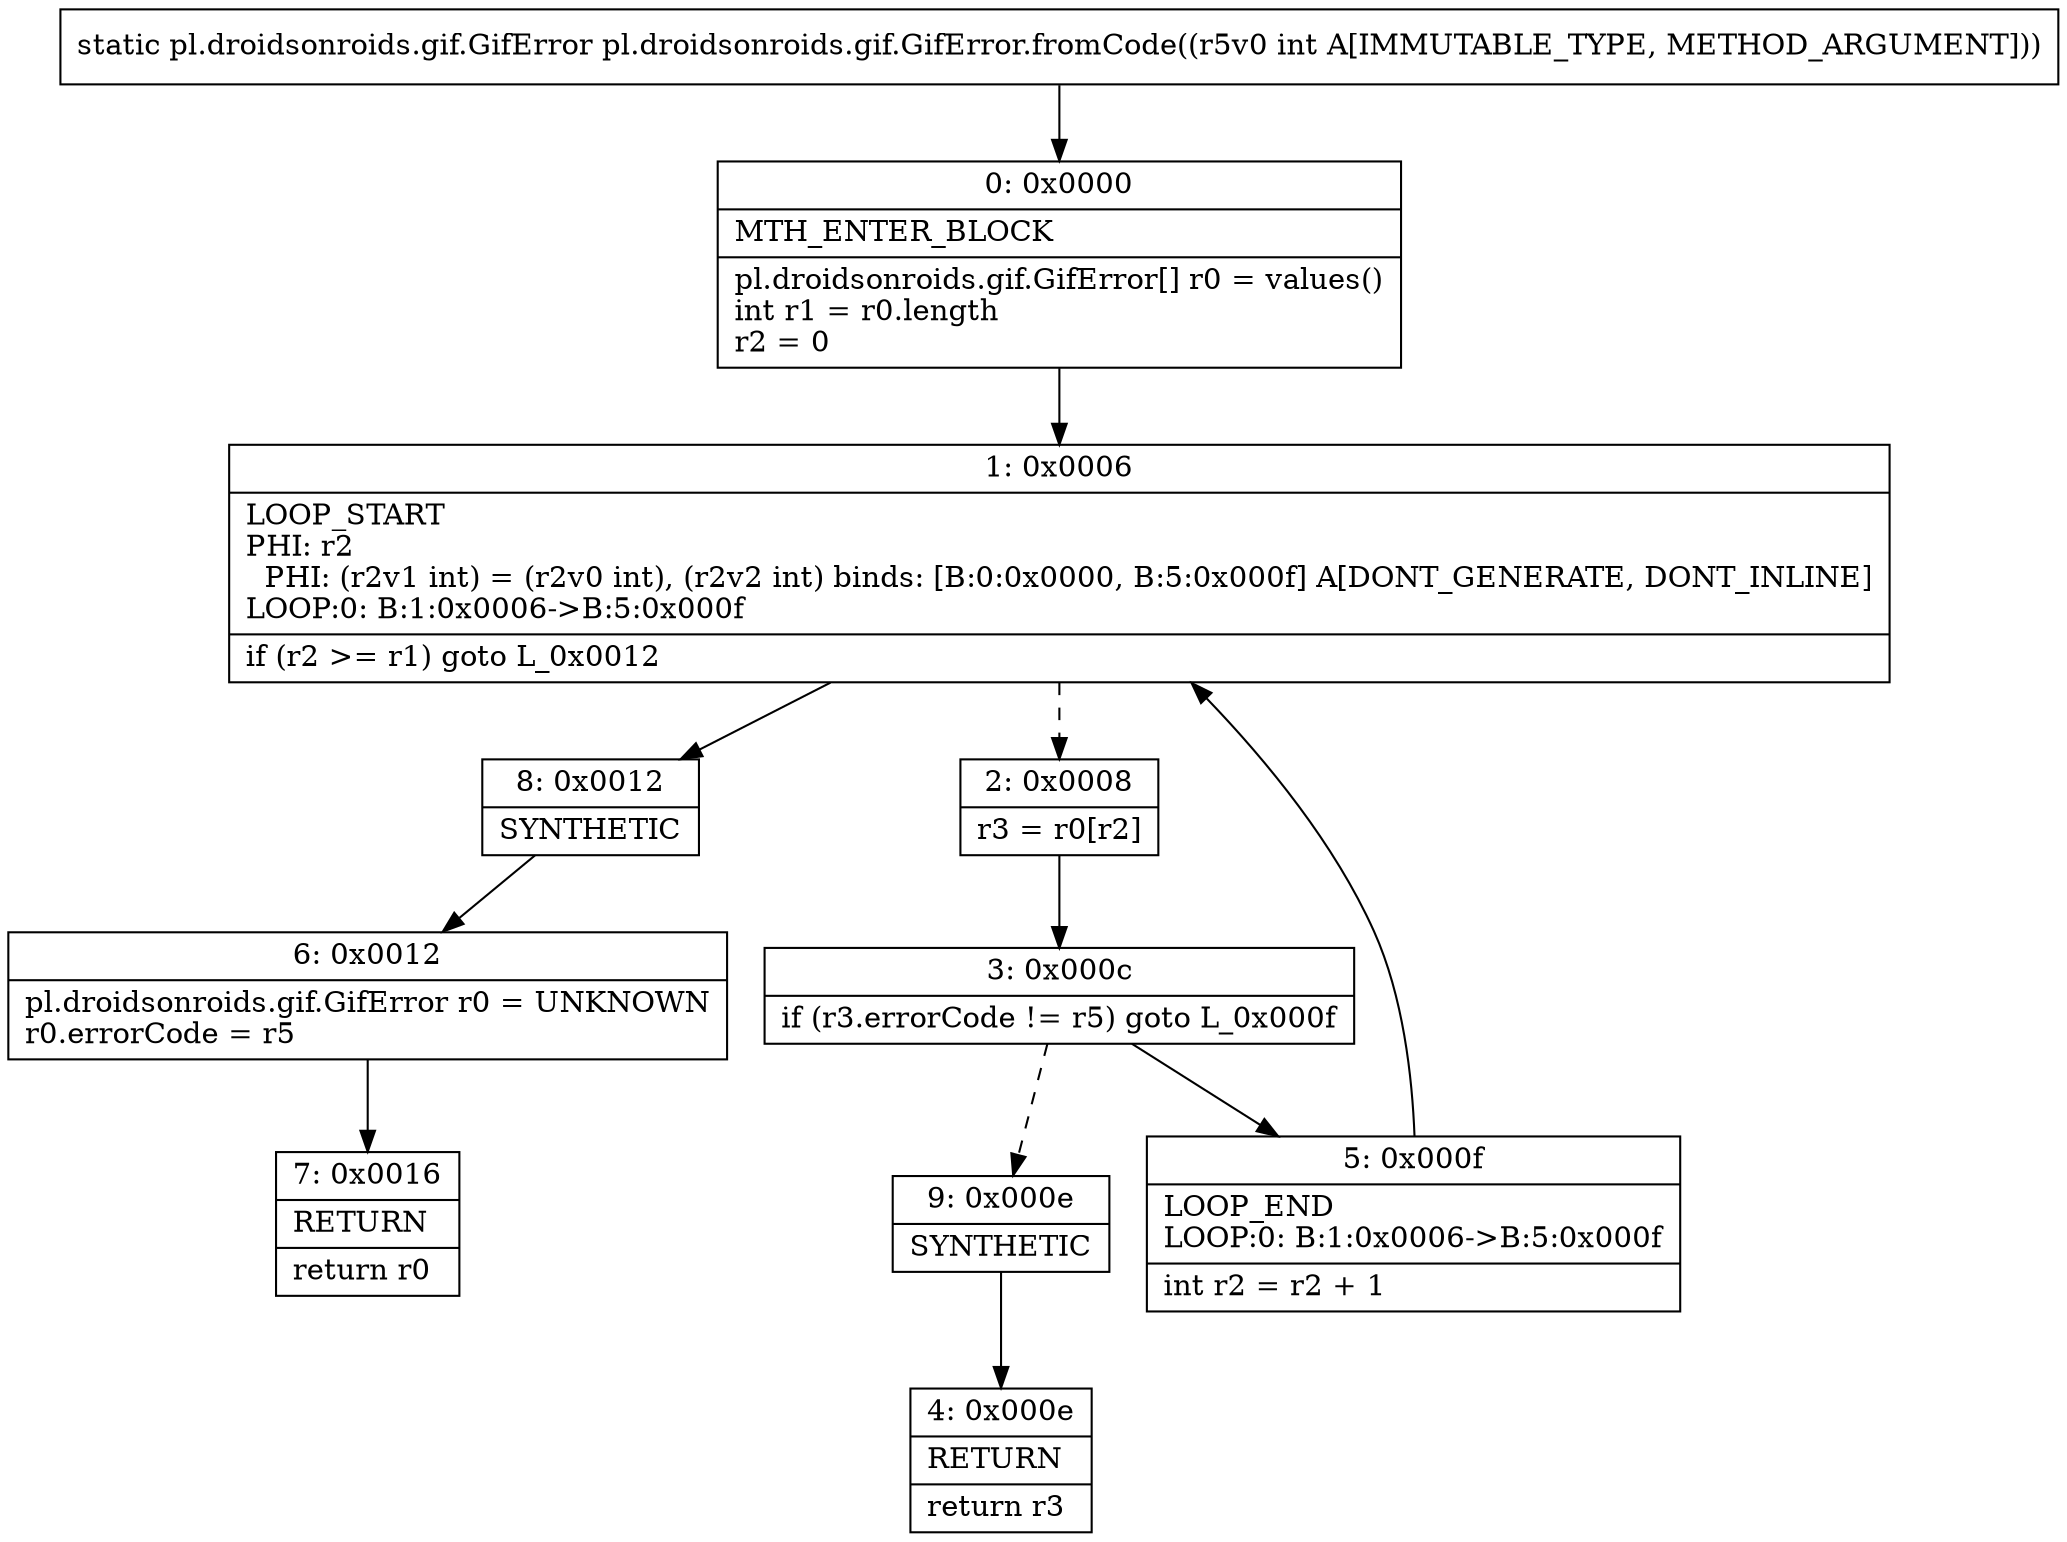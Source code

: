 digraph "CFG forpl.droidsonroids.gif.GifError.fromCode(I)Lpl\/droidsonroids\/gif\/GifError;" {
Node_0 [shape=record,label="{0\:\ 0x0000|MTH_ENTER_BLOCK\l|pl.droidsonroids.gif.GifError[] r0 = values()\lint r1 = r0.length\lr2 = 0\l}"];
Node_1 [shape=record,label="{1\:\ 0x0006|LOOP_START\lPHI: r2 \l  PHI: (r2v1 int) = (r2v0 int), (r2v2 int) binds: [B:0:0x0000, B:5:0x000f] A[DONT_GENERATE, DONT_INLINE]\lLOOP:0: B:1:0x0006\-\>B:5:0x000f\l|if (r2 \>= r1) goto L_0x0012\l}"];
Node_2 [shape=record,label="{2\:\ 0x0008|r3 = r0[r2]\l}"];
Node_3 [shape=record,label="{3\:\ 0x000c|if (r3.errorCode != r5) goto L_0x000f\l}"];
Node_4 [shape=record,label="{4\:\ 0x000e|RETURN\l|return r3\l}"];
Node_5 [shape=record,label="{5\:\ 0x000f|LOOP_END\lLOOP:0: B:1:0x0006\-\>B:5:0x000f\l|int r2 = r2 + 1\l}"];
Node_6 [shape=record,label="{6\:\ 0x0012|pl.droidsonroids.gif.GifError r0 = UNKNOWN\lr0.errorCode = r5\l}"];
Node_7 [shape=record,label="{7\:\ 0x0016|RETURN\l|return r0\l}"];
Node_8 [shape=record,label="{8\:\ 0x0012|SYNTHETIC\l}"];
Node_9 [shape=record,label="{9\:\ 0x000e|SYNTHETIC\l}"];
MethodNode[shape=record,label="{static pl.droidsonroids.gif.GifError pl.droidsonroids.gif.GifError.fromCode((r5v0 int A[IMMUTABLE_TYPE, METHOD_ARGUMENT])) }"];
MethodNode -> Node_0;
Node_0 -> Node_1;
Node_1 -> Node_2[style=dashed];
Node_1 -> Node_8;
Node_2 -> Node_3;
Node_3 -> Node_5;
Node_3 -> Node_9[style=dashed];
Node_5 -> Node_1;
Node_6 -> Node_7;
Node_8 -> Node_6;
Node_9 -> Node_4;
}

